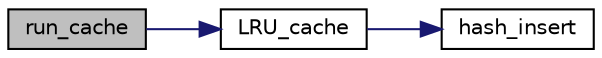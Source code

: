digraph "run_cache"
{
  edge [fontname="Helvetica",fontsize="10",labelfontname="Helvetica",labelfontsize="10"];
  node [fontname="Helvetica",fontsize="10",shape=record];
  rankdir="LR";
  Node1 [label="run_cache",height=0.2,width=0.4,color="black", fillcolor="grey75", style="filled", fontcolor="black"];
  Node1 -> Node2 [color="midnightblue",fontsize="10",style="solid",fontname="Helvetica"];
  Node2 [label="LRU_cache",height=0.2,width=0.4,color="black", fillcolor="white", style="filled",URL="$lru_8c.html#ae62168030cc81ad9f39604d8a277668a"];
  Node2 -> Node3 [color="midnightblue",fontsize="10",style="solid",fontname="Helvetica"];
  Node3 [label="hash_insert",height=0.2,width=0.4,color="black", fillcolor="white", style="filled",URL="$lru_8c.html#a9db056188028c8ff40a396e239f5f261"];
}
